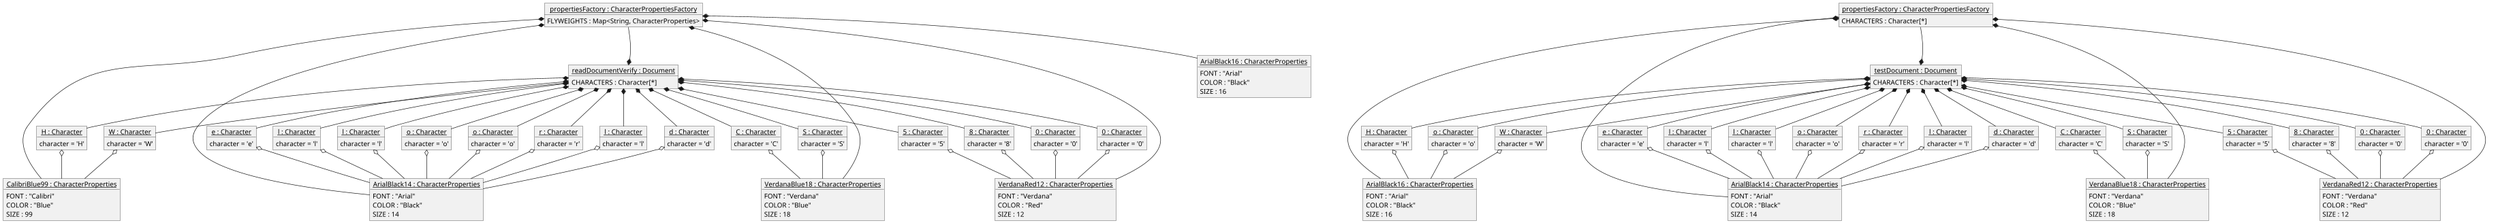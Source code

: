 @startuml
'https://plantuml.com/object-diagram

scale 0.7
object "<u>testDocument : Document</u>" as td{
    CHARACTERS : Character[*]
}
object "<u>propertiesFactory : CharacterPropertiesFactory</u>" as pf{
    CHARACTERS : Character[*]
}
object "<u>H : Character</u>" as c1{
    character = 'H'
}
object "<u>e : Character</u>" as c2{
    character = 'e'
}
object "<u>l : Character</u>" as c3{
    character = 'l'
}
object "<u>l : Character</u>" as c4{
    character = 'l'
}
object "<u>o : Character</u>" as c5{
    character = 'o'
}
object "<u>W : Character</u>" as c6{
    character = 'W'
}
object "<u>o : Character</u>" as c7{
    character = 'o'
}
object "<u>r : Character</u>" as c8{
    character = 'r'
}
object "<u>l : Character</u>" as c9{
    character = 'l'
}
object "<u>d : Character</u>" as c10{
    character = 'd'
}
object "<u>C : Character</u>" as c11{
    character = 'C'
}
object "<u>S : Character</u>" as c12{
    character = 'S'
}
object "<u>5 : Character</u>" as c13{
    character = '5'
}
object "<u>8 : Character</u>" as c14{
    character = '8'
}
object "<u>0 : Character</u>" as c15{
    character = '0'
}
object "<u>0 : Character</u>" as c16{
    character = '0'
}

object "<u>ArialBlack16 : CharacterProperties</u>" as p1{
    FONT : "Arial"
    COLOR : "Black"
    SIZE : 16
}
object "<u>ArialBlack14 : CharacterProperties</u>" as p2{
    FONT : "Arial"
    COLOR : "Black"
    SIZE : 14
}
object "<u>VerdanaBlue18 : CharacterProperties</u>" as p3{
    FONT : "Verdana"
    COLOR : "Blue"
    SIZE : 18
}
object "<u>VerdanaRed12 : CharacterProperties</u>" as p4{
    FONT : "Verdana"
    COLOR : "Red"
    SIZE : 12
}

c1 o-- p1
c2 o-- p2
c3 o-- p2
c4 o-- p2
c5 o-- p1
c6 o-- p1
c7 o-- p2
c8 o-- p2
c9 o-- p2
c10 o-- p2

c11 o-- p3
c12 o-- p3
c13 o-- p4
c14 o-- p4
c15 o-- p4
c16 o-- p4

td *-- c1
td *-- c2
td *-- c3
td *-- c4
td *-- c5
td *-- c6
td *-- c7
td *-- c8
td *-- c9
td *-- c10
td *-- c11
td *-- c12
td *-- c13
td *-- c14
td *-- c15
td *-- c16

td *-- pf

'this line is used to layout the diagram
td -up[hidden]- pf

pf *-- p1
pf *-- p2
pf *-- p3
pf *-- p4

'new document created, and so as a set of characters
object "<u>readDocumentVerify : Document</u>" as rdv{
    CHARACTERS : Character[*]
}
object "<u>propertiesFactory : CharacterPropertiesFactory</u>" as pf_rdv{
     FLYWEIGHTS : Map<String, CharacterProperties>
}
object "<u>H : Character</u>" as c1_rdv{
    character = 'H'
}
object "<u>e : Character</u>" as c2_rdv{
    character = 'e'
}
object "<u>l : Character</u>" as c3_rdv{
    character = 'l'
}
object "<u>l : Character</u>" as c4_rdv{
    character = 'l'
}
object "<u>o : Character</u>" as c5_rdv{
    character = 'o'
}
object "<u>W : Character</u>" as c6_rdv{
    character = 'W'
}
object "<u>o : Character</u>" as c7_rdv{
    character = 'o'
}
object "<u>r : Character</u>" as c8_rdv{
    character = 'r'
}
object "<u>l : Character</u>" as c9_rdv{
    character = 'l'
}
object "<u>d : Character</u>" as c10_rdv{
    character = 'd'
}
object "<u>C : Character</u>" as c11_rdv{
    character = 'C'
}
object "<u>S : Character</u>" as c12_rdv{
    character = 'S'
}
object "<u>5 : Character</u>" as c13_rdv{
    character = '5'
}
object "<u>8 : Character</u>" as c14_rdv{
    character = '8'
}
object "<u>0 : Character</u>" as c15_rdv{
    character = '0'
}
object "<u>0 : Character</u>" as c16_rdv{
    character = '0'
}
object "<u>ArialBlack16 : CharacterProperties</u>" as p1_rdv{
    FONT : "Arial"
    COLOR : "Black"
    SIZE : 16
}
object "<u>ArialBlack14 : CharacterProperties</u>" as p2_rdv{
    FONT : "Arial"
    COLOR : "Black"
    SIZE : 14
}
object "<u>VerdanaBlue18 : CharacterProperties</u>" as p3_rdv{
    FONT : "Verdana"
    COLOR : "Blue"
    SIZE : 18
}
object "<u>VerdanaRed12 : CharacterProperties</u>" as p4_rdv{
    FONT : "Verdana"
    COLOR : "Red"
    SIZE : 12
}
object "<u>CalibriBlue99 : CharacterProperties</u>" as p5{
    FONT : "Calibri"
    COLOR : "Blue"
    SIZE : 99
}
' modify H
c1_rdv o-- p5
c2_rdv o-- p2_rdv
c3_rdv o-- p2_rdv
c4_rdv o-- p2_rdv
c5_rdv o-- p2_rdv
' modify W
c6_rdv o-- p5
c7_rdv o-- p2_rdv
c8_rdv o-- p2_rdv
c9_rdv o-- p2_rdv
c10_rdv o-- p2_rdv

c11_rdv o-- p3_rdv
c12_rdv o-- p3_rdv
c13_rdv o-- p4_rdv
c14_rdv o-- p4_rdv
c15_rdv o-- p4_rdv
c16_rdv o-- p4_rdv

rdv *-- c1_rdv
rdv *-- c2_rdv
rdv *-- c3_rdv
rdv *-- c4_rdv
rdv *-- c5_rdv
rdv *-- c6_rdv
rdv *-- c7_rdv
rdv *-- c8_rdv
rdv *-- c9_rdv
rdv *-- c10_rdv
rdv *-- c11_rdv
rdv *-- c12_rdv
rdv *-- c13_rdv
rdv *-- c14_rdv
rdv *-- c15_rdv
rdv *-- c16_rdv

rdv *-- pf_rdv

'this line is used to layout the diagram
rdv -up[hidden]- pf_rdv

pf_rdv *-- p1_rdv
pf_rdv *-- p2_rdv
pf_rdv *-- p3_rdv
pf_rdv *-- p4_rdv
pf_rdv *-- p5

@enduml
